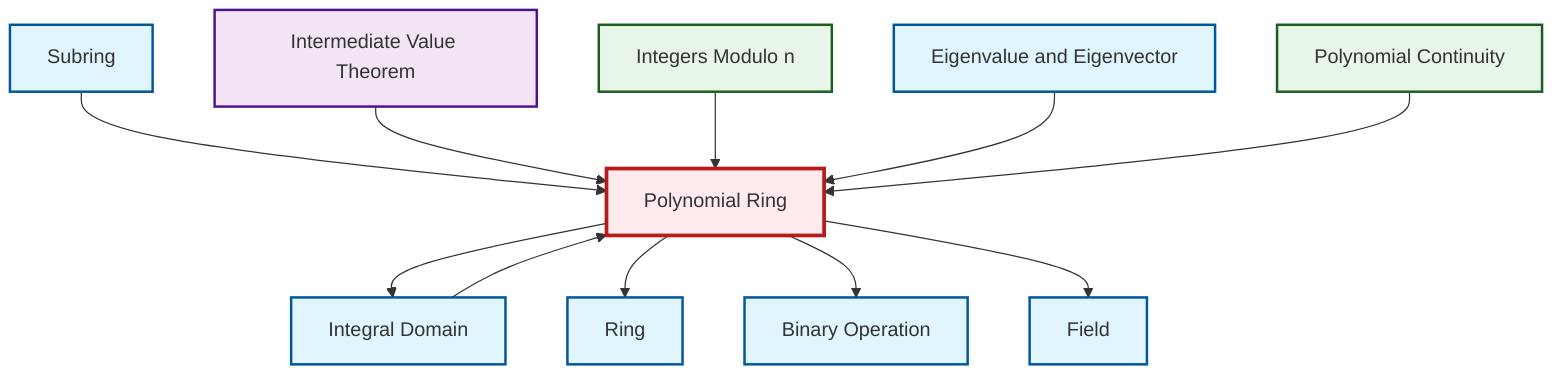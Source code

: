 graph TD
    classDef definition fill:#e1f5fe,stroke:#01579b,stroke-width:2px
    classDef theorem fill:#f3e5f5,stroke:#4a148c,stroke-width:2px
    classDef axiom fill:#fff3e0,stroke:#e65100,stroke-width:2px
    classDef example fill:#e8f5e9,stroke:#1b5e20,stroke-width:2px
    classDef current fill:#ffebee,stroke:#b71c1c,stroke-width:3px
    def-subring["Subring"]:::definition
    thm-intermediate-value["Intermediate Value Theorem"]:::theorem
    def-integral-domain["Integral Domain"]:::definition
    def-field["Field"]:::definition
    ex-quotient-integers-mod-n["Integers Modulo n"]:::example
    def-polynomial-ring["Polynomial Ring"]:::definition
    def-binary-operation["Binary Operation"]:::definition
    def-ring["Ring"]:::definition
    ex-polynomial-continuity["Polynomial Continuity"]:::example
    def-eigenvalue-eigenvector["Eigenvalue and Eigenvector"]:::definition
    def-polynomial-ring --> def-integral-domain
    def-subring --> def-polynomial-ring
    def-polynomial-ring --> def-ring
    def-polynomial-ring --> def-binary-operation
    thm-intermediate-value --> def-polynomial-ring
    ex-quotient-integers-mod-n --> def-polynomial-ring
    def-eigenvalue-eigenvector --> def-polynomial-ring
    ex-polynomial-continuity --> def-polynomial-ring
    def-integral-domain --> def-polynomial-ring
    def-polynomial-ring --> def-field
    class def-polynomial-ring current